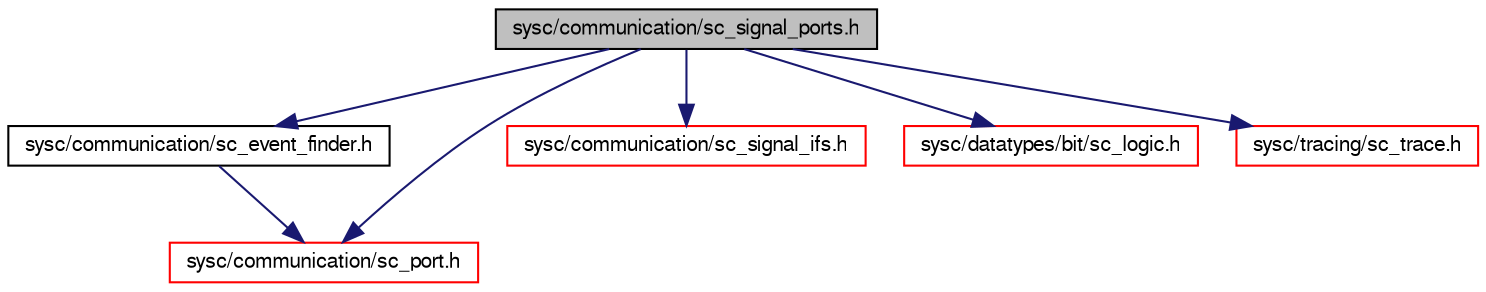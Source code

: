 digraph G
{
  edge [fontname="FreeSans",fontsize="10",labelfontname="FreeSans",labelfontsize="10"];
  node [fontname="FreeSans",fontsize="10",shape=record];
  Node1 [label="sysc/communication/sc_signal_ports.h",height=0.2,width=0.4,color="black", fillcolor="grey75", style="filled" fontcolor="black"];
  Node1 -> Node2 [color="midnightblue",fontsize="10",style="solid",fontname="FreeSans"];
  Node2 [label="sysc/communication/sc_event_finder.h",height=0.2,width=0.4,color="black", fillcolor="white", style="filled",URL="$a00273.html"];
  Node2 -> Node3 [color="midnightblue",fontsize="10",style="solid",fontname="FreeSans"];
  Node3 [label="sysc/communication/sc_port.h",height=0.2,width=0.4,color="red", fillcolor="white", style="filled",URL="$a00284.html"];
  Node1 -> Node3 [color="midnightblue",fontsize="10",style="solid",fontname="FreeSans"];
  Node1 -> Node4 [color="midnightblue",fontsize="10",style="solid",fontname="FreeSans"];
  Node4 [label="sysc/communication/sc_signal_ifs.h",height=0.2,width=0.4,color="red", fillcolor="white", style="filled",URL="$a00289.html"];
  Node1 -> Node5 [color="midnightblue",fontsize="10",style="solid",fontname="FreeSans"];
  Node5 [label="sysc/datatypes/bit/sc_logic.h",height=0.2,width=0.4,color="red", fillcolor="white", style="filled",URL="$a00301.html"];
  Node1 -> Node6 [color="midnightblue",fontsize="10",style="solid",fontname="FreeSans"];
  Node6 [label="sysc/tracing/sc_trace.h",height=0.2,width=0.4,color="red", fillcolor="white", style="filled",URL="$a00382.html"];
}
